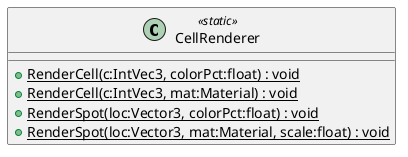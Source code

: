 @startuml
class CellRenderer <<static>> {
    + {static} RenderCell(c:IntVec3, colorPct:float) : void
    + {static} RenderCell(c:IntVec3, mat:Material) : void
    + {static} RenderSpot(loc:Vector3, colorPct:float) : void
    + {static} RenderSpot(loc:Vector3, mat:Material, scale:float) : void
}
@enduml
